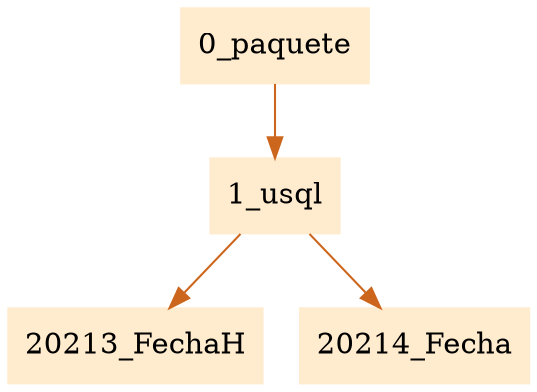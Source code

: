 digraph G {node[shape=box, style=filled, color=blanchedalmond]; edge[color=chocolate3];rankdir=UD 

"0_paquete"->"1_usql""1_usql"->"20213_FechaH""1_usql"->"20214_Fecha"

}
